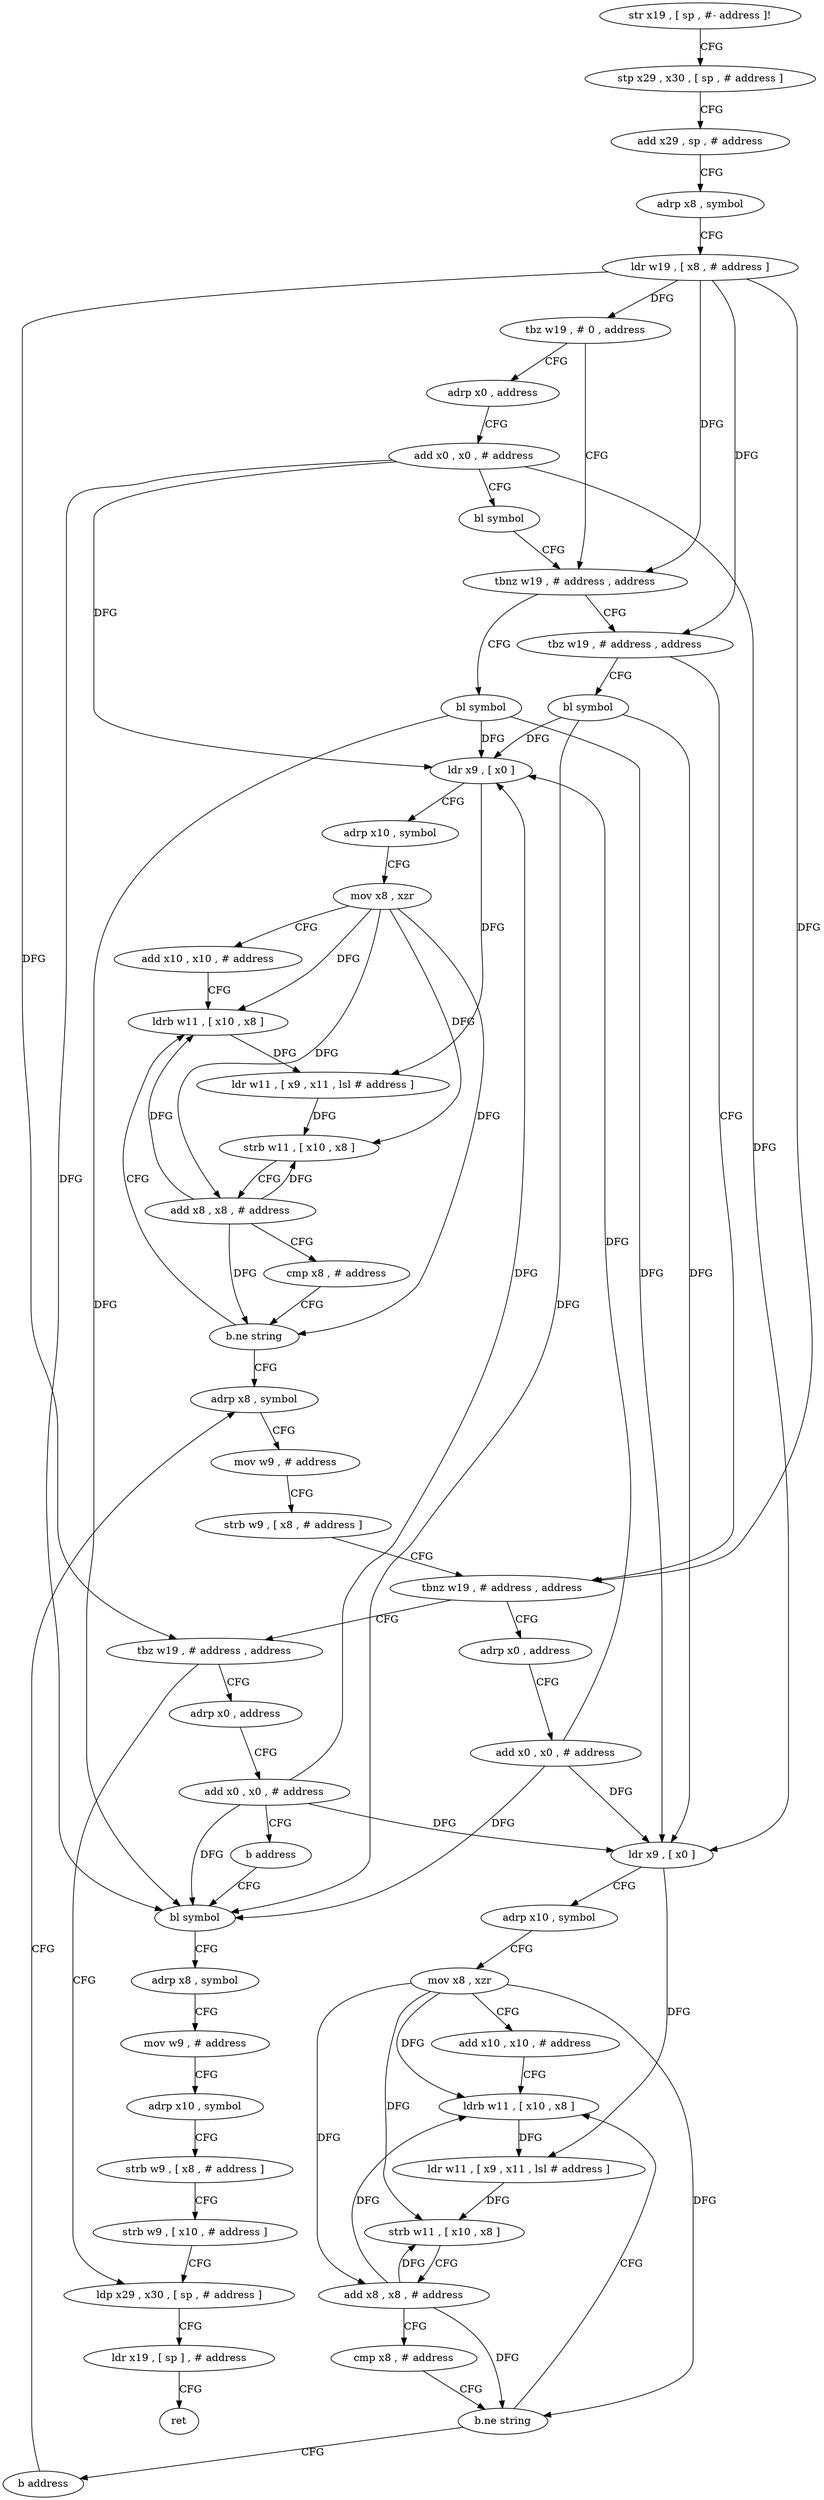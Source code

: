 digraph "func" {
"4206692" [label = "str x19 , [ sp , #- address ]!" ]
"4206696" [label = "stp x29 , x30 , [ sp , # address ]" ]
"4206700" [label = "add x29 , sp , # address" ]
"4206704" [label = "adrp x8 , symbol" ]
"4206708" [label = "ldr w19 , [ x8 , # address ]" ]
"4206712" [label = "tbz w19 , # 0 , address" ]
"4206728" [label = "tbnz w19 , # address , address" ]
"4206716" [label = "adrp x0 , address" ]
"4206784" [label = "bl symbol" ]
"4206732" [label = "tbz w19 , # address , address" ]
"4206720" [label = "add x0 , x0 , # address" ]
"4206724" [label = "bl symbol" ]
"4206788" [label = "ldr x9 , [ x0 ]" ]
"4206792" [label = "adrp x10 , symbol" ]
"4206796" [label = "mov x8 , xzr" ]
"4206800" [label = "add x10 , x10 , # address" ]
"4206804" [label = "ldrb w11 , [ x10 , x8 ]" ]
"4206840" [label = "tbnz w19 , # address , address" ]
"4206736" [label = "bl symbol" ]
"4206808" [label = "ldr w11 , [ x9 , x11 , lsl # address ]" ]
"4206812" [label = "strb w11 , [ x10 , x8 ]" ]
"4206816" [label = "add x8 , x8 , # address" ]
"4206820" [label = "cmp x8 , # address" ]
"4206824" [label = "b.ne string" ]
"4206828" [label = "adrp x8 , symbol" ]
"4206832" [label = "mov w9 , # address" ]
"4206836" [label = "strb w9 , [ x8 , # address ]" ]
"4206860" [label = "adrp x0 , address" ]
"4206844" [label = "tbz w19 , # address , address" ]
"4206740" [label = "ldr x9 , [ x0 ]" ]
"4206744" [label = "adrp x10 , symbol" ]
"4206748" [label = "mov x8 , xzr" ]
"4206752" [label = "add x10 , x10 , # address" ]
"4206756" [label = "ldrb w11 , [ x10 , x8 ]" ]
"4206864" [label = "add x0 , x0 , # address" ]
"4206868" [label = "bl symbol" ]
"4206892" [label = "ldp x29 , x30 , [ sp , # address ]" ]
"4206848" [label = "adrp x0 , address" ]
"4206760" [label = "ldr w11 , [ x9 , x11 , lsl # address ]" ]
"4206764" [label = "strb w11 , [ x10 , x8 ]" ]
"4206768" [label = "add x8 , x8 , # address" ]
"4206772" [label = "cmp x8 , # address" ]
"4206776" [label = "b.ne string" ]
"4206780" [label = "b address" ]
"4206896" [label = "ldr x19 , [ sp ] , # address" ]
"4206900" [label = "ret" ]
"4206852" [label = "add x0 , x0 , # address" ]
"4206856" [label = "b address" ]
"4206872" [label = "adrp x8 , symbol" ]
"4206876" [label = "mov w9 , # address" ]
"4206880" [label = "adrp x10 , symbol" ]
"4206884" [label = "strb w9 , [ x8 , # address ]" ]
"4206888" [label = "strb w9 , [ x10 , # address ]" ]
"4206692" -> "4206696" [ label = "CFG" ]
"4206696" -> "4206700" [ label = "CFG" ]
"4206700" -> "4206704" [ label = "CFG" ]
"4206704" -> "4206708" [ label = "CFG" ]
"4206708" -> "4206712" [ label = "DFG" ]
"4206708" -> "4206728" [ label = "DFG" ]
"4206708" -> "4206732" [ label = "DFG" ]
"4206708" -> "4206840" [ label = "DFG" ]
"4206708" -> "4206844" [ label = "DFG" ]
"4206712" -> "4206728" [ label = "CFG" ]
"4206712" -> "4206716" [ label = "CFG" ]
"4206728" -> "4206784" [ label = "CFG" ]
"4206728" -> "4206732" [ label = "CFG" ]
"4206716" -> "4206720" [ label = "CFG" ]
"4206784" -> "4206788" [ label = "DFG" ]
"4206784" -> "4206740" [ label = "DFG" ]
"4206784" -> "4206868" [ label = "DFG" ]
"4206732" -> "4206840" [ label = "CFG" ]
"4206732" -> "4206736" [ label = "CFG" ]
"4206720" -> "4206724" [ label = "CFG" ]
"4206720" -> "4206788" [ label = "DFG" ]
"4206720" -> "4206740" [ label = "DFG" ]
"4206720" -> "4206868" [ label = "DFG" ]
"4206724" -> "4206728" [ label = "CFG" ]
"4206788" -> "4206792" [ label = "CFG" ]
"4206788" -> "4206808" [ label = "DFG" ]
"4206792" -> "4206796" [ label = "CFG" ]
"4206796" -> "4206800" [ label = "CFG" ]
"4206796" -> "4206804" [ label = "DFG" ]
"4206796" -> "4206812" [ label = "DFG" ]
"4206796" -> "4206816" [ label = "DFG" ]
"4206796" -> "4206824" [ label = "DFG" ]
"4206800" -> "4206804" [ label = "CFG" ]
"4206804" -> "4206808" [ label = "DFG" ]
"4206840" -> "4206860" [ label = "CFG" ]
"4206840" -> "4206844" [ label = "CFG" ]
"4206736" -> "4206740" [ label = "DFG" ]
"4206736" -> "4206788" [ label = "DFG" ]
"4206736" -> "4206868" [ label = "DFG" ]
"4206808" -> "4206812" [ label = "DFG" ]
"4206812" -> "4206816" [ label = "CFG" ]
"4206816" -> "4206820" [ label = "CFG" ]
"4206816" -> "4206804" [ label = "DFG" ]
"4206816" -> "4206812" [ label = "DFG" ]
"4206816" -> "4206824" [ label = "DFG" ]
"4206820" -> "4206824" [ label = "CFG" ]
"4206824" -> "4206804" [ label = "CFG" ]
"4206824" -> "4206828" [ label = "CFG" ]
"4206828" -> "4206832" [ label = "CFG" ]
"4206832" -> "4206836" [ label = "CFG" ]
"4206836" -> "4206840" [ label = "CFG" ]
"4206860" -> "4206864" [ label = "CFG" ]
"4206844" -> "4206892" [ label = "CFG" ]
"4206844" -> "4206848" [ label = "CFG" ]
"4206740" -> "4206744" [ label = "CFG" ]
"4206740" -> "4206760" [ label = "DFG" ]
"4206744" -> "4206748" [ label = "CFG" ]
"4206748" -> "4206752" [ label = "CFG" ]
"4206748" -> "4206756" [ label = "DFG" ]
"4206748" -> "4206764" [ label = "DFG" ]
"4206748" -> "4206768" [ label = "DFG" ]
"4206748" -> "4206776" [ label = "DFG" ]
"4206752" -> "4206756" [ label = "CFG" ]
"4206756" -> "4206760" [ label = "DFG" ]
"4206864" -> "4206868" [ label = "DFG" ]
"4206864" -> "4206788" [ label = "DFG" ]
"4206864" -> "4206740" [ label = "DFG" ]
"4206868" -> "4206872" [ label = "CFG" ]
"4206892" -> "4206896" [ label = "CFG" ]
"4206848" -> "4206852" [ label = "CFG" ]
"4206760" -> "4206764" [ label = "DFG" ]
"4206764" -> "4206768" [ label = "CFG" ]
"4206768" -> "4206772" [ label = "CFG" ]
"4206768" -> "4206756" [ label = "DFG" ]
"4206768" -> "4206764" [ label = "DFG" ]
"4206768" -> "4206776" [ label = "DFG" ]
"4206772" -> "4206776" [ label = "CFG" ]
"4206776" -> "4206756" [ label = "CFG" ]
"4206776" -> "4206780" [ label = "CFG" ]
"4206780" -> "4206828" [ label = "CFG" ]
"4206896" -> "4206900" [ label = "CFG" ]
"4206852" -> "4206856" [ label = "CFG" ]
"4206852" -> "4206788" [ label = "DFG" ]
"4206852" -> "4206740" [ label = "DFG" ]
"4206852" -> "4206868" [ label = "DFG" ]
"4206856" -> "4206868" [ label = "CFG" ]
"4206872" -> "4206876" [ label = "CFG" ]
"4206876" -> "4206880" [ label = "CFG" ]
"4206880" -> "4206884" [ label = "CFG" ]
"4206884" -> "4206888" [ label = "CFG" ]
"4206888" -> "4206892" [ label = "CFG" ]
}
